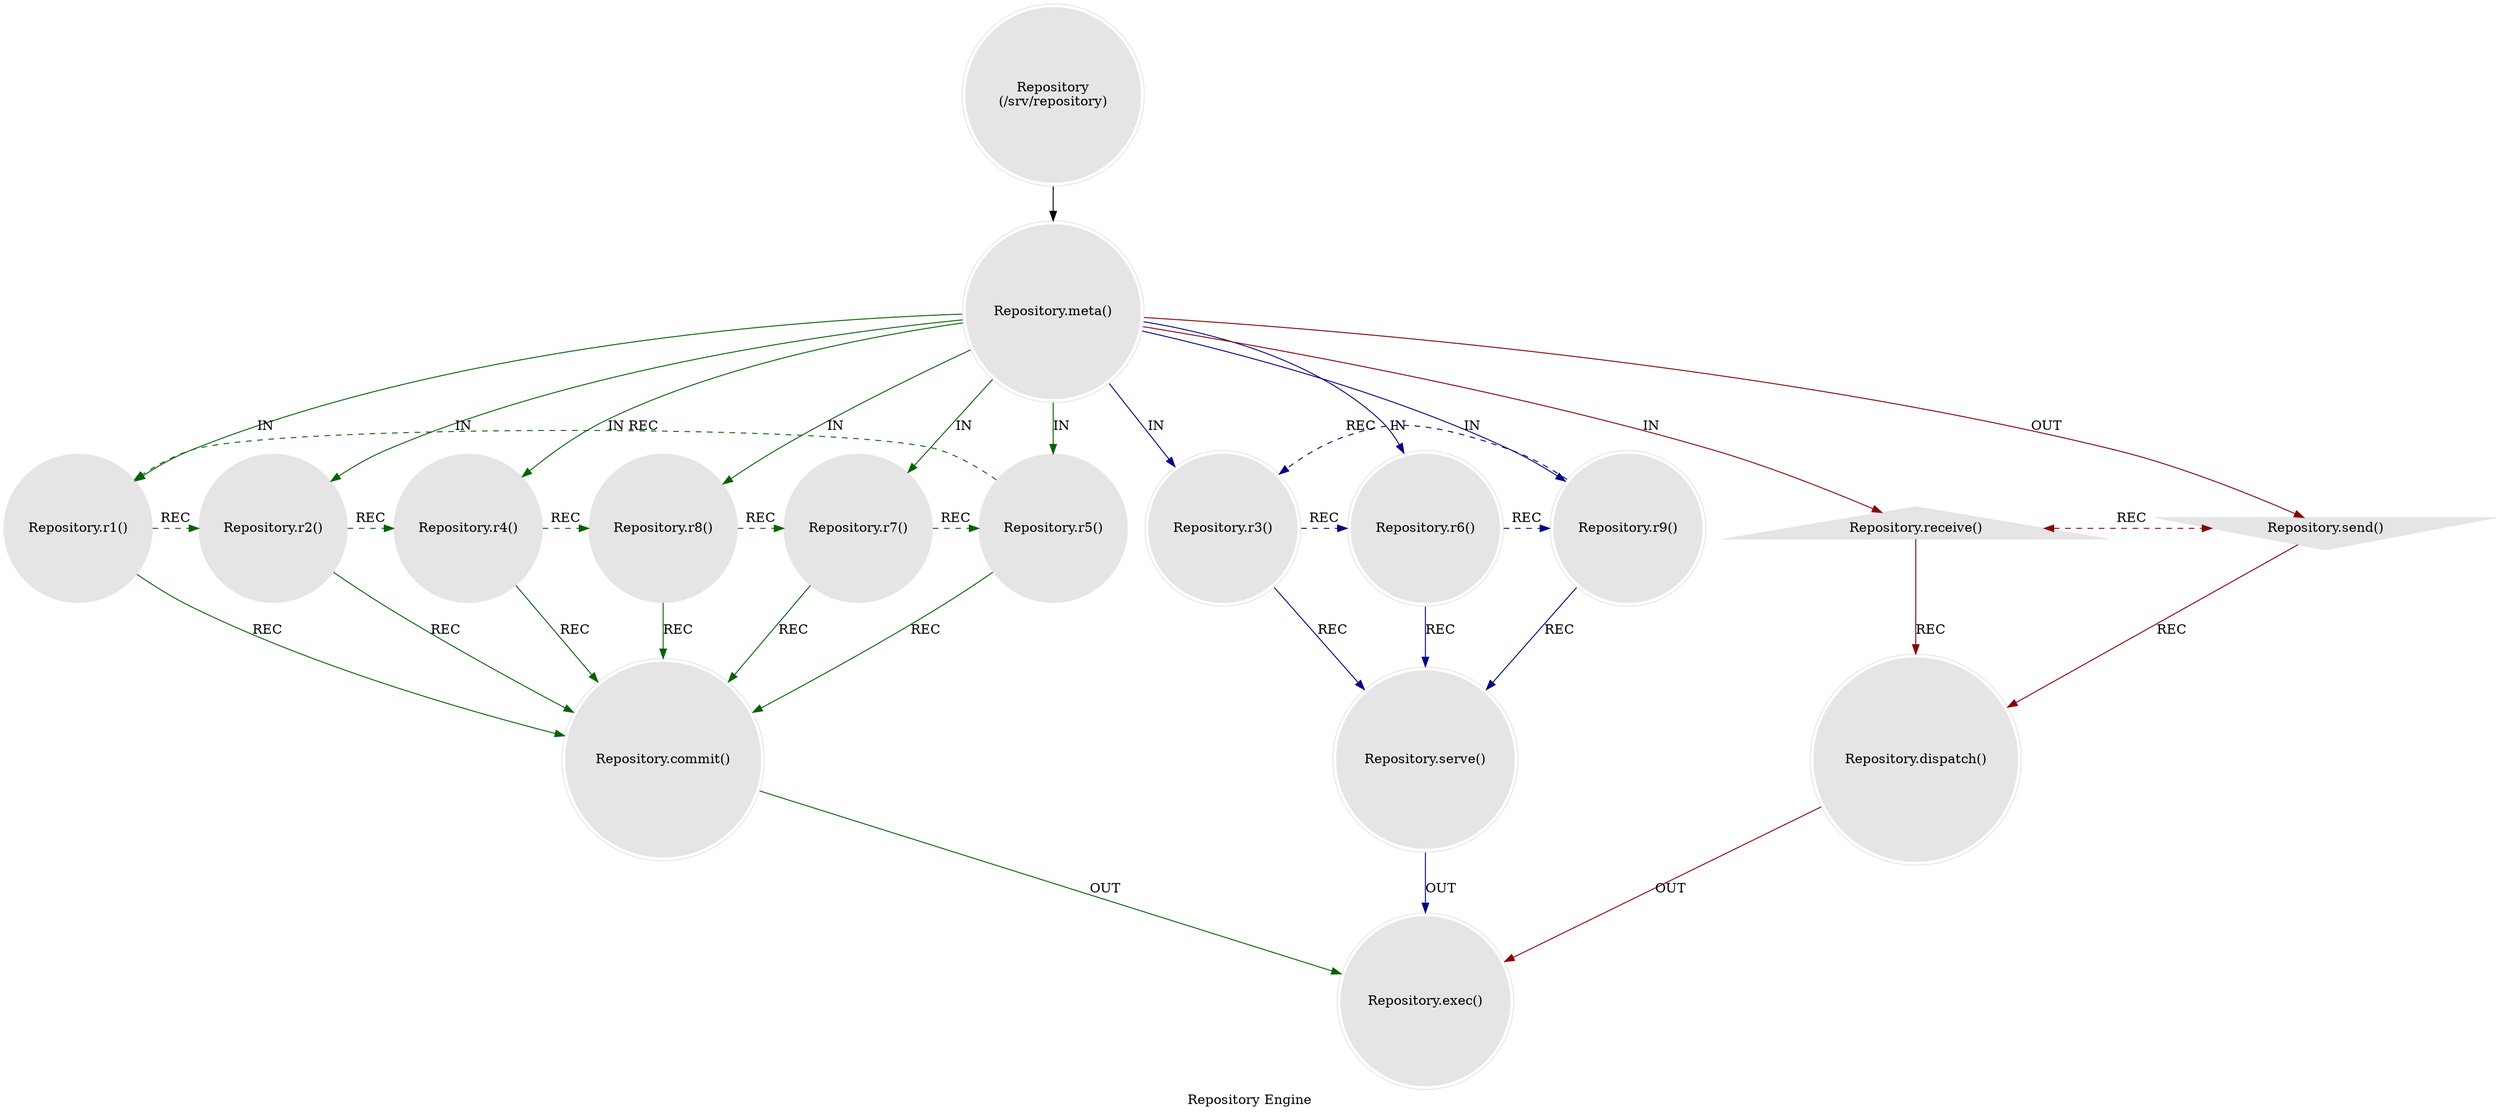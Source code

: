 digraph RepositoryEngine {
    label = "Repository Engine";
    style = filled;
    color = red;
    comment = "";
    node [shape = polygon; sides = 6; style = filled; color = grey90;];
    
    spark_6_mythos_t [label = "Repository\n(/srv/repository)";shape = doublecircle;];
    
    // r0::meta();r1,r2,r4,r8,r7,r5;r3,r6,r;ra::receive(),rb::send(),rc::dispatch(),rd::commit(),re::serve(),rf::exec()
    spark_0_repository_t [label = "Repository.meta()";shape = doublecircle;comment = "";];
    spark_1_repository_t [label = "Repository.r1()";shape = circle;comment = "";];
    spark_2_repository_t [label = "Repository.r2()";shape = circle;comment = "";];
    spark_4_repository_t [label = "Repository.r4()";shape = circle;comment = "";];
    spark_8_repository_t [label = "Repository.r8()";shape = circle;comment = "";];
    spark_7_repository_t [label = "Repository.r7()";shape = circle;comment = "";];
    spark_5_repository_t [label = "Repository.r5()";shape = circle;comment = "";];
    spark_3_repository_t [label = "Repository.r3()";shape = doublecircle;comment = "";];
    spark_6_repository_t [label = "Repository.r6()";shape = doublecircle;comment = "";];
    spark_9_repository_t [label = "Repository.r9()";shape = doublecircle;comment = "";];
    spark_a_repository_t [label = "Repository.receive()";shape = triangle;comment = "";];
    spark_b_repository_t [label = "Repository.send()";shape = invtriangle;comment = "";];
    spark_c_repository_t [label = "Repository.dispatch()";shape = doublecircle;];
    spark_d_repository_t [label = "Repository.commit()";shape = doublecircle;];
    spark_e_repository_t [label = "Repository.serve()";shape = doublecircle;];
    spark_f_repository_t [label = "Repository.exec()";shape = doublecircle;];
    
    // IN = Input
    // OUT = Output
    // REC = Recursion
    spark_6_mythos_t -> spark_0_repository_t;
    spark_0_repository_t -> spark_a_repository_t [label = "IN"; color = darkred; comment = "";];
    spark_0_repository_t -> spark_b_repository_t [label = "OUT"; color = darkred; comment = "";];
    spark_0_repository_t -> {spark_3_repository_t spark_6_repository_t spark_9_repository_t} [label = "IN"; color = darkblue; comment = "";];
    spark_0_repository_t -> {spark_1_repository_t spark_2_repository_t spark_4_repository_t spark_5_repository_t spark_7_repository_t spark_8_repository_t} [label = "IN"; color = darkgreen; comment = "";];
    
    {spark_a_repository_t spark_b_repository_t} -> spark_c_repository_t [label = "REC"; color = darkred; comment = "";];
    {spark_3_repository_t spark_6_repository_t spark_9_repository_t} -> spark_e_repository_t [label = "REC"; color = darkblue; comment = "";];
    {spark_1_repository_t spark_2_repository_t spark_4_repository_t spark_8_repository_t spark_7_repository_t spark_5_repository_t} -> spark_d_repository_t [label = "REC"; color = darkgreen; comment = "";];
    
    spark_a_repository_t -> spark_b_repository_t [label = "REC"; color = darkred; comment = ""; style = dashed; constraint = false; dir = both;];
    spark_3_repository_t -> spark_6_repository_t -> spark_9_repository_t -> spark_3_repository_t [label = "REC"; color = darkblue; comment = ""; style = dashed; constraint = false;];
    spark_1_repository_t -> spark_2_repository_t -> spark_4_repository_t -> spark_8_repository_t -> spark_7_repository_t -> spark_5_repository_t -> spark_1_repository_t [label = "REC"; color = darkgreen; comment = ""; style = dashed; constraint = false;];
    
    spark_c_repository_t -> spark_f_repository_t [label = "OUT"; color = darkred; comment = "";];
    spark_e_repository_t -> spark_f_repository_t [label = "OUT"; color = darkblue; comment = "";];
    spark_d_repository_t -> spark_f_repository_t [label = "OUT"; color = darkgreen; comment = "";];
}